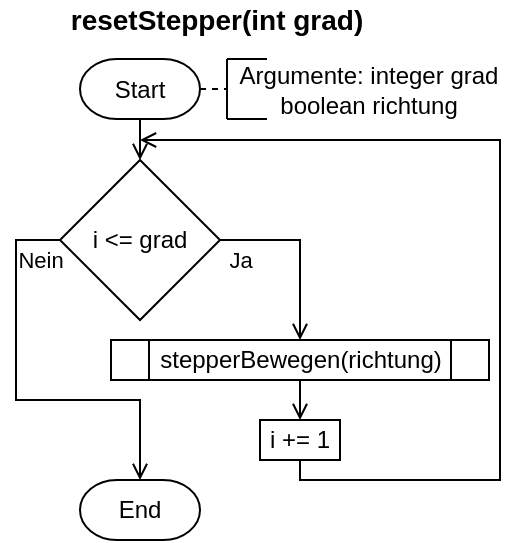 <mxfile version="16.5.1" type="device"><diagram id="qiKgMYz02GDuGL-2Gt8K" name="Page-1"><mxGraphModel dx="513" dy="402" grid="1" gridSize="10" guides="1" tooltips="1" connect="1" arrows="1" fold="1" page="1" pageScale="1" pageWidth="291" pageHeight="413" math="0" shadow="0"><root><mxCell id="0"/><mxCell id="1" parent="0"/><mxCell id="NvZrItJ45mPbHw8HXOK3-1" value="&lt;font size=&quot;1&quot;&gt;&lt;b style=&quot;font-size: 14px&quot;&gt;resetStepper(int grad)&lt;/b&gt;&lt;/font&gt;" style="text;html=1;align=center;verticalAlign=middle;resizable=0;points=[];autosize=1;strokeColor=none;fillColor=none;fontSize=11;fontFamily=Helvetica;fontColor=default;" vertex="1" parent="1"><mxGeometry x="28" y="10" width="160" height="20" as="geometry"/></mxCell><mxCell id="NvZrItJ45mPbHw8HXOK3-26" style="edgeStyle=orthogonalEdgeStyle;shape=connector;rounded=0;orthogonalLoop=1;jettySize=auto;html=1;exitX=0.5;exitY=1;exitDx=0;exitDy=0;exitPerimeter=0;entryX=0.5;entryY=0;entryDx=0;entryDy=0;labelBackgroundColor=default;fontFamily=Helvetica;fontSize=11;fontColor=default;endArrow=open;endFill=0;strokeColor=default;" edge="1" parent="1" source="NvZrItJ45mPbHw8HXOK3-2" target="NvZrItJ45mPbHw8HXOK3-10"><mxGeometry relative="1" as="geometry"/></mxCell><mxCell id="NvZrItJ45mPbHw8HXOK3-2" value="Start" style="strokeWidth=1;html=1;shape=mxgraph.flowchart.terminator;whiteSpace=wrap;rounded=1;labelBackgroundColor=none;labelBorderColor=none;" vertex="1" parent="1"><mxGeometry x="40" y="39.52" width="60" height="30" as="geometry"/></mxCell><mxCell id="NvZrItJ45mPbHw8HXOK3-3" value="" style="endArrow=none;dashed=1;html=1;rounded=0;labelBackgroundColor=none;labelBorderColor=none;fontFamily=Helvetica;fontSize=11;fontColor=default;strokeColor=default;shape=connector;exitX=1;exitY=0.5;exitDx=0;exitDy=0;exitPerimeter=0;" edge="1" parent="1" source="NvZrItJ45mPbHw8HXOK3-2"><mxGeometry width="50" height="50" relative="1" as="geometry"><mxPoint x="100" y="55" as="sourcePoint"/><mxPoint x="113.5" y="54.52" as="targetPoint"/></mxGeometry></mxCell><mxCell id="NvZrItJ45mPbHw8HXOK3-4" value="" style="endArrow=none;html=1;rounded=0;labelBackgroundColor=none;labelBorderColor=none;fontFamily=Helvetica;fontSize=11;fontColor=default;strokeColor=default;shape=connector;" edge="1" parent="1"><mxGeometry width="50" height="50" relative="1" as="geometry"><mxPoint x="133.5" y="39.52" as="sourcePoint"/><mxPoint x="113.5" y="39.52" as="targetPoint"/></mxGeometry></mxCell><mxCell id="NvZrItJ45mPbHw8HXOK3-5" value="" style="endArrow=none;html=1;rounded=0;labelBackgroundColor=none;labelBorderColor=none;fontFamily=Helvetica;fontSize=11;fontColor=default;strokeColor=default;shape=connector;" edge="1" parent="1"><mxGeometry width="50" height="50" relative="1" as="geometry"><mxPoint x="113.5" y="69.52" as="sourcePoint"/><mxPoint x="113.5" y="39.52" as="targetPoint"/></mxGeometry></mxCell><mxCell id="NvZrItJ45mPbHw8HXOK3-6" value="" style="endArrow=none;html=1;rounded=0;labelBackgroundColor=none;labelBorderColor=none;fontFamily=Helvetica;fontSize=11;fontColor=default;strokeColor=default;shape=connector;" edge="1" parent="1"><mxGeometry width="50" height="50" relative="1" as="geometry"><mxPoint x="133.5" y="69.52" as="sourcePoint"/><mxPoint x="113.5" y="69.52" as="targetPoint"/></mxGeometry></mxCell><mxCell id="NvZrItJ45mPbHw8HXOK3-7" value="Argumente: integer grad&lt;br&gt;boolean richtung" style="text;html=1;align=center;verticalAlign=middle;resizable=0;points=[];autosize=1;strokeColor=none;fillColor=none;" vertex="1" parent="1"><mxGeometry x="113.5" y="39.52" width="140" height="30" as="geometry"/></mxCell><mxCell id="NvZrItJ45mPbHw8HXOK3-13" style="edgeStyle=orthogonalEdgeStyle;shape=connector;rounded=0;orthogonalLoop=1;jettySize=auto;html=1;exitX=0;exitY=0.5;exitDx=0;exitDy=0;labelBackgroundColor=default;fontFamily=Helvetica;fontSize=11;fontColor=default;endArrow=open;endFill=0;strokeColor=default;entryX=0.5;entryY=0;entryDx=0;entryDy=0;entryPerimeter=0;" edge="1" parent="1" source="NvZrItJ45mPbHw8HXOK3-10" target="NvZrItJ45mPbHw8HXOK3-12"><mxGeometry relative="1" as="geometry"><mxPoint x="68" y="250" as="targetPoint"/><Array as="points"><mxPoint x="8" y="130"/><mxPoint x="8" y="210"/><mxPoint x="70" y="210"/></Array></mxGeometry></mxCell><mxCell id="NvZrItJ45mPbHw8HXOK3-15" style="edgeStyle=orthogonalEdgeStyle;shape=connector;rounded=0;orthogonalLoop=1;jettySize=auto;html=1;exitX=1;exitY=0.5;exitDx=0;exitDy=0;labelBackgroundColor=default;fontFamily=Helvetica;fontSize=11;fontColor=default;endArrow=open;endFill=0;strokeColor=default;entryX=0.5;entryY=0;entryDx=0;entryDy=0;" edge="1" parent="1" source="NvZrItJ45mPbHw8HXOK3-10" target="NvZrItJ45mPbHw8HXOK3-18"><mxGeometry relative="1" as="geometry"><mxPoint x="150" y="180" as="targetPoint"/><Array as="points"><mxPoint x="150" y="130"/></Array></mxGeometry></mxCell><mxCell id="NvZrItJ45mPbHw8HXOK3-10" value="i &amp;lt;= grad" style="rhombus;whiteSpace=wrap;html=1;" vertex="1" parent="1"><mxGeometry x="30" y="90" width="80" height="80" as="geometry"/></mxCell><mxCell id="NvZrItJ45mPbHw8HXOK3-12" value="End" style="strokeWidth=1;html=1;shape=mxgraph.flowchart.terminator;whiteSpace=wrap;rounded=1;labelBackgroundColor=none;labelBorderColor=none;" vertex="1" parent="1"><mxGeometry x="40" y="250" width="60" height="30" as="geometry"/></mxCell><mxCell id="NvZrItJ45mPbHw8HXOK3-14" value="Nein" style="text;html=1;align=center;verticalAlign=middle;resizable=0;points=[];autosize=1;strokeColor=none;fillColor=none;fontSize=11;fontFamily=Helvetica;fontColor=default;" vertex="1" parent="1"><mxGeometry y="130" width="40" height="20" as="geometry"/></mxCell><mxCell id="NvZrItJ45mPbHw8HXOK3-22" style="edgeStyle=orthogonalEdgeStyle;shape=connector;rounded=0;orthogonalLoop=1;jettySize=auto;html=1;exitX=0.5;exitY=1;exitDx=0;exitDy=0;entryX=0.5;entryY=0;entryDx=0;entryDy=0;labelBackgroundColor=default;fontFamily=Helvetica;fontSize=11;fontColor=default;endArrow=open;endFill=0;strokeColor=default;" edge="1" parent="1" source="NvZrItJ45mPbHw8HXOK3-18" target="NvZrItJ45mPbHw8HXOK3-19"><mxGeometry relative="1" as="geometry"/></mxCell><mxCell id="NvZrItJ45mPbHw8HXOK3-18" value="stepperBewegen(richtung)" style="shape=process;whiteSpace=wrap;html=1;backgroundOutline=1;rounded=0;strokeColor=default;strokeWidth=1;labelBackgroundColor=none;labelBorderColor=none;" vertex="1" parent="1"><mxGeometry x="55.5" y="180" width="189" height="20" as="geometry"/></mxCell><mxCell id="NvZrItJ45mPbHw8HXOK3-25" style="edgeStyle=orthogonalEdgeStyle;shape=connector;rounded=0;orthogonalLoop=1;jettySize=auto;html=1;exitX=0.5;exitY=1;exitDx=0;exitDy=0;labelBackgroundColor=default;fontFamily=Helvetica;fontSize=11;fontColor=default;endArrow=open;endFill=0;strokeColor=default;" edge="1" parent="1" source="NvZrItJ45mPbHw8HXOK3-19"><mxGeometry relative="1" as="geometry"><mxPoint x="70" y="80" as="targetPoint"/><Array as="points"><mxPoint x="150" y="250"/><mxPoint x="250" y="250"/><mxPoint x="250" y="80"/></Array></mxGeometry></mxCell><mxCell id="NvZrItJ45mPbHw8HXOK3-19" value="i += 1" style="rounded=0;whiteSpace=wrap;html=1;absoluteArcSize=1;arcSize=14;strokeWidth=1;labelBackgroundColor=none;labelBorderColor=none;" vertex="1" parent="1"><mxGeometry x="130" y="220" width="40" height="20" as="geometry"/></mxCell><mxCell id="NvZrItJ45mPbHw8HXOK3-24" value="Ja" style="text;html=1;align=center;verticalAlign=middle;resizable=0;points=[];autosize=1;strokeColor=none;fillColor=none;fontSize=11;fontFamily=Helvetica;fontColor=default;" vertex="1" parent="1"><mxGeometry x="105" y="130" width="30" height="20" as="geometry"/></mxCell></root></mxGraphModel></diagram></mxfile>